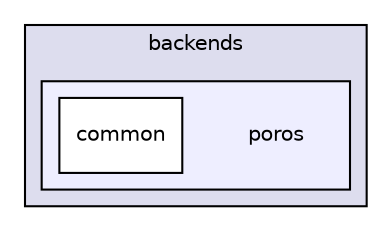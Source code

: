 digraph "/build/FastDeploy/fastdeploy/runtime/backends/poros" {
  compound=true
  node [ fontsize="10", fontname="Helvetica"];
  edge [ labelfontsize="10", labelfontname="Helvetica"];
  subgraph clusterdir_c60a478ed5bf04c89f9fa5bac9257057 {
    graph [ bgcolor="#ddddee", pencolor="black", label="backends" fontname="Helvetica", fontsize="10", URL="dir_c60a478ed5bf04c89f9fa5bac9257057.html"]
  subgraph clusterdir_f5257545808b54e84784b6da2710da6b {
    graph [ bgcolor="#eeeeff", pencolor="black", label="" URL="dir_f5257545808b54e84784b6da2710da6b.html"];
    dir_f5257545808b54e84784b6da2710da6b [shape=plaintext label="poros"];
    dir_2dd311d85d15e7646870dfb1924cdac6 [shape=box label="common" color="black" fillcolor="white" style="filled" URL="dir_2dd311d85d15e7646870dfb1924cdac6.html"];
  }
  }
}
